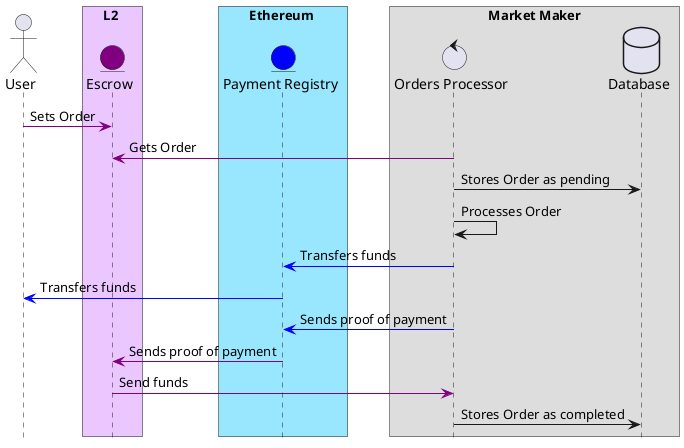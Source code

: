 @startuml
hide footbox
actor User as U
box L2 #ebc7ff
entity Escrow as E #purple
end box
box Ethereum #99e6ff
entity "Payment Registry" as PR #blue
box "Market Maker"
control "Orders Processor" as OP
database Database
end box

U -[#purple]> E : Sets Order
OP -[#purple]> E : Gets Order
OP -> Database : Stores Order as pending
OP -> OP : Processes Order
OP -[#blue]> PR : Transfers funds
PR -[#blue]> U: Transfers funds
OP -[#blue]> PR : Sends proof of payment
PR -[#purple]> E : Sends proof of payment
E -[#purple]> OP : Send funds
OP -> Database : Stores Order as completed


@enduml
